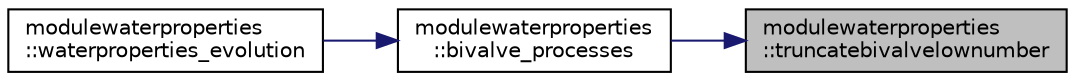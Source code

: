 digraph "modulewaterproperties::truncatebivalvelownumber"
{
 // LATEX_PDF_SIZE
  edge [fontname="Helvetica",fontsize="10",labelfontname="Helvetica",labelfontsize="10"];
  node [fontname="Helvetica",fontsize="10",shape=record];
  rankdir="RL";
  Node1 [label="modulewaterproperties\l::truncatebivalvelownumber",height=0.2,width=0.4,color="black", fillcolor="grey75", style="filled", fontcolor="black",tooltip=" "];
  Node1 -> Node2 [dir="back",color="midnightblue",fontsize="10",style="solid"];
  Node2 [label="modulewaterproperties\l::bivalve_processes",height=0.2,width=0.4,color="black", fillcolor="white", style="filled",URL="$namespacemodulewaterproperties.html#aa43273d07b646deb6e4c72e757b19fbd",tooltip=" "];
  Node2 -> Node3 [dir="back",color="midnightblue",fontsize="10",style="solid"];
  Node3 [label="modulewaterproperties\l::waterproperties_evolution",height=0.2,width=0.4,color="black", fillcolor="white", style="filled",URL="$namespacemodulewaterproperties.html#aa86f63313e6563018f6b05938306a23d",tooltip=" "];
}
